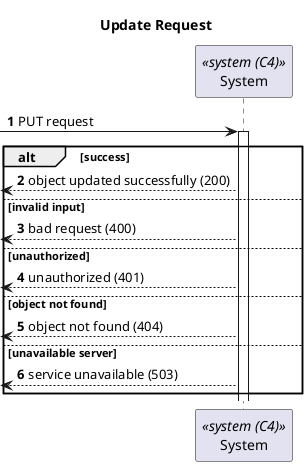 @startuml Process View - Level 1

autonumber
skinparam packageStyle rect

title Update Request

participant "System" as S <<system (C4)>>

-> S:PUT request

activate S

alt success

  <-- S: object updated successfully (200)

else invalid input

  <-- S: bad request (400)

else unauthorized

  <-- S: unauthorized (401)

else object not found

  <-- S: object not found (404)

else unavailable server

  <-- S: service unavailable (503)

end

@enduml